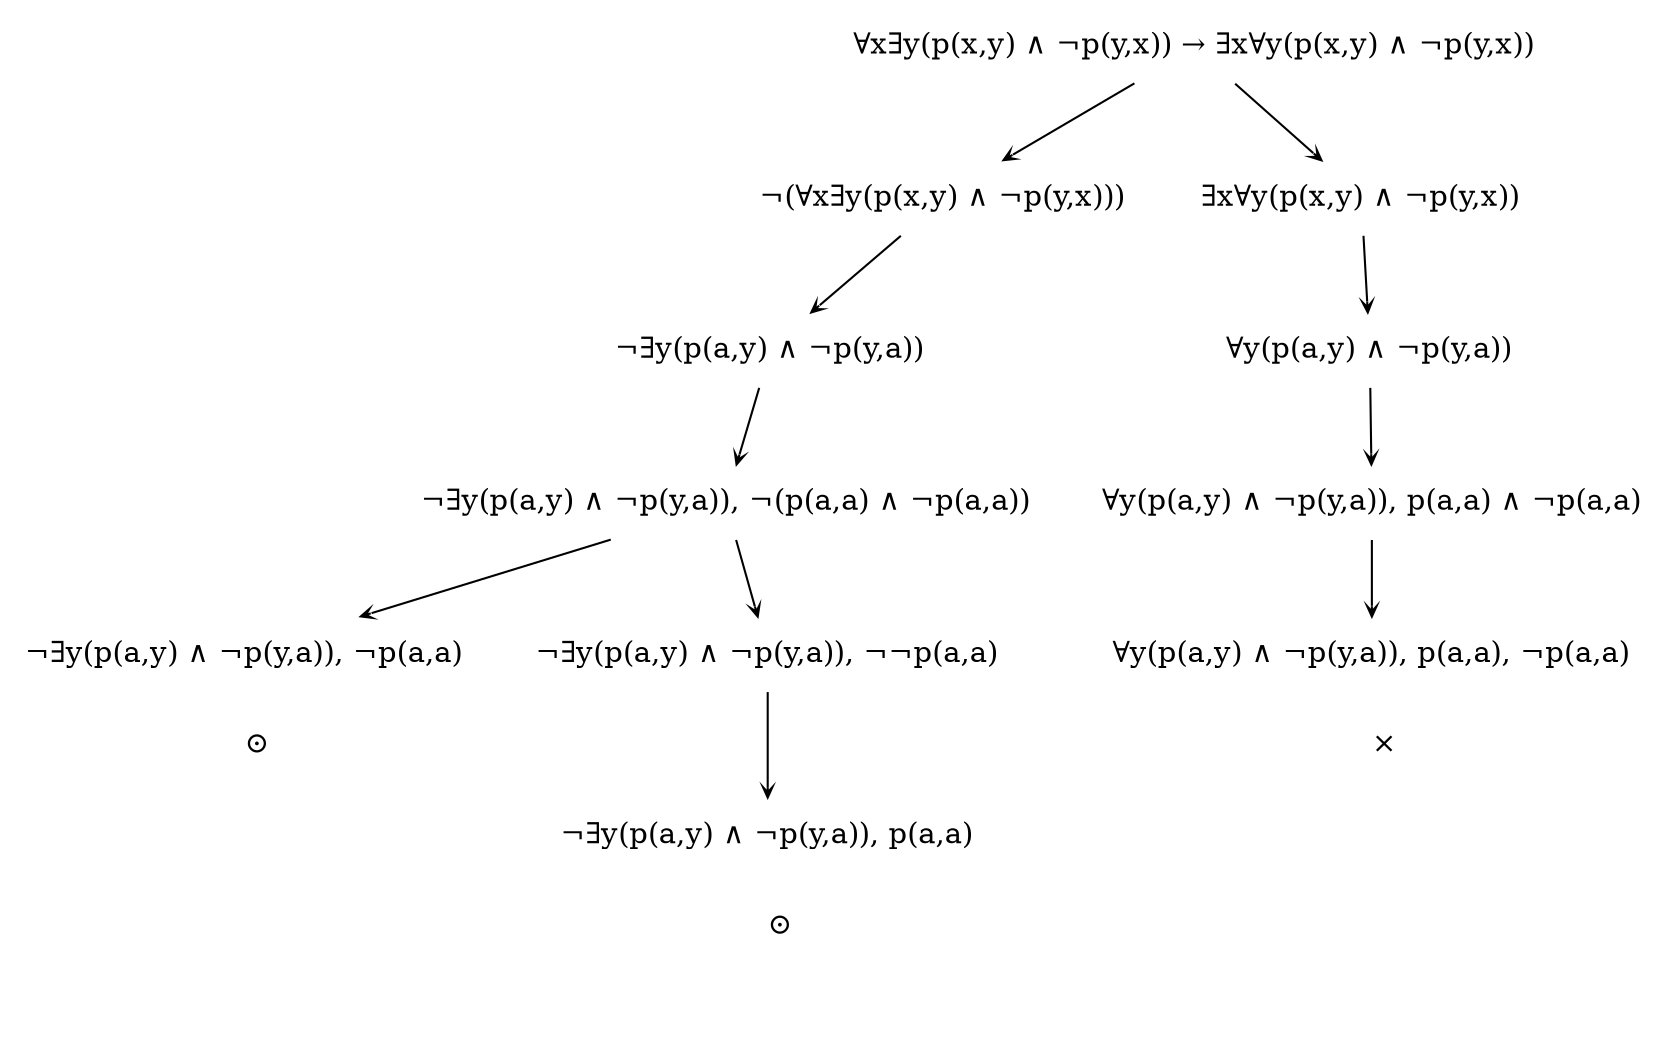 digraph G {
    splines="FALSE";
    edge [arrowhead=vee arrowsize=0.5]
    node [shape="none"]
    o1 [label=""]
    x1211 [label=""]
    x1222 [label=""]
    x2310 [label=""]

    l0000 [label="∀x∃y(p(x,y) ∧ ¬p(y,x)) → ∃x∀y(p(x,y) ∧ ¬p(y,x))"]
    l1000 [label="¬(∀x∃y(p(x,y) ∧ ¬p(y,x)))"]
    l1100 [label="¬∃y(p(a,y) ∧ ¬p(y,a))"]
    l1200 [label="¬∃y(p(a,y) ∧ ¬p(y,a)), ¬(p(a,a) ∧ ¬p(a,a))"]
    l1210 [label="¬∃y(p(a,y) ∧ ¬p(y,a)), ¬p(a,a)"]
    l1220 [label="¬∃y(p(a,y) ∧ ¬p(y,a)), ¬¬p(a,a)"]
    l1221 [label="¬∃y(p(a,y) ∧ ¬p(y,a)), p(a,a)"]
    
    l2000 [label="∃x∀y(p(x,y) ∧ ¬p(y,x))"]
    l2100 [label="∀y(p(a,y) ∧ ¬p(y,a))"]
    l2200 [label="∀y(p(a,y) ∧ ¬p(y,a)), p(a,a) ∧ ¬p(a,a)"]
    l2300 [label="∀y(p(a,y) ∧ ¬p(y,a)), p(a,a), ¬p(a,a)"]

    l0000 -> {l1000, l2000}
    l1000 -> l1100 -> l1200 -> {l1210, l1220}
    l1220 -> l1221
    l2000 -> l2100 -> l2200 -> l2300

    l1210 -> x1211 [label="⊙" color=white]
    l1221 -> x1222 [label="⊙" color=white]
    l2300 -> x2310 [label="×" color=white]
}
